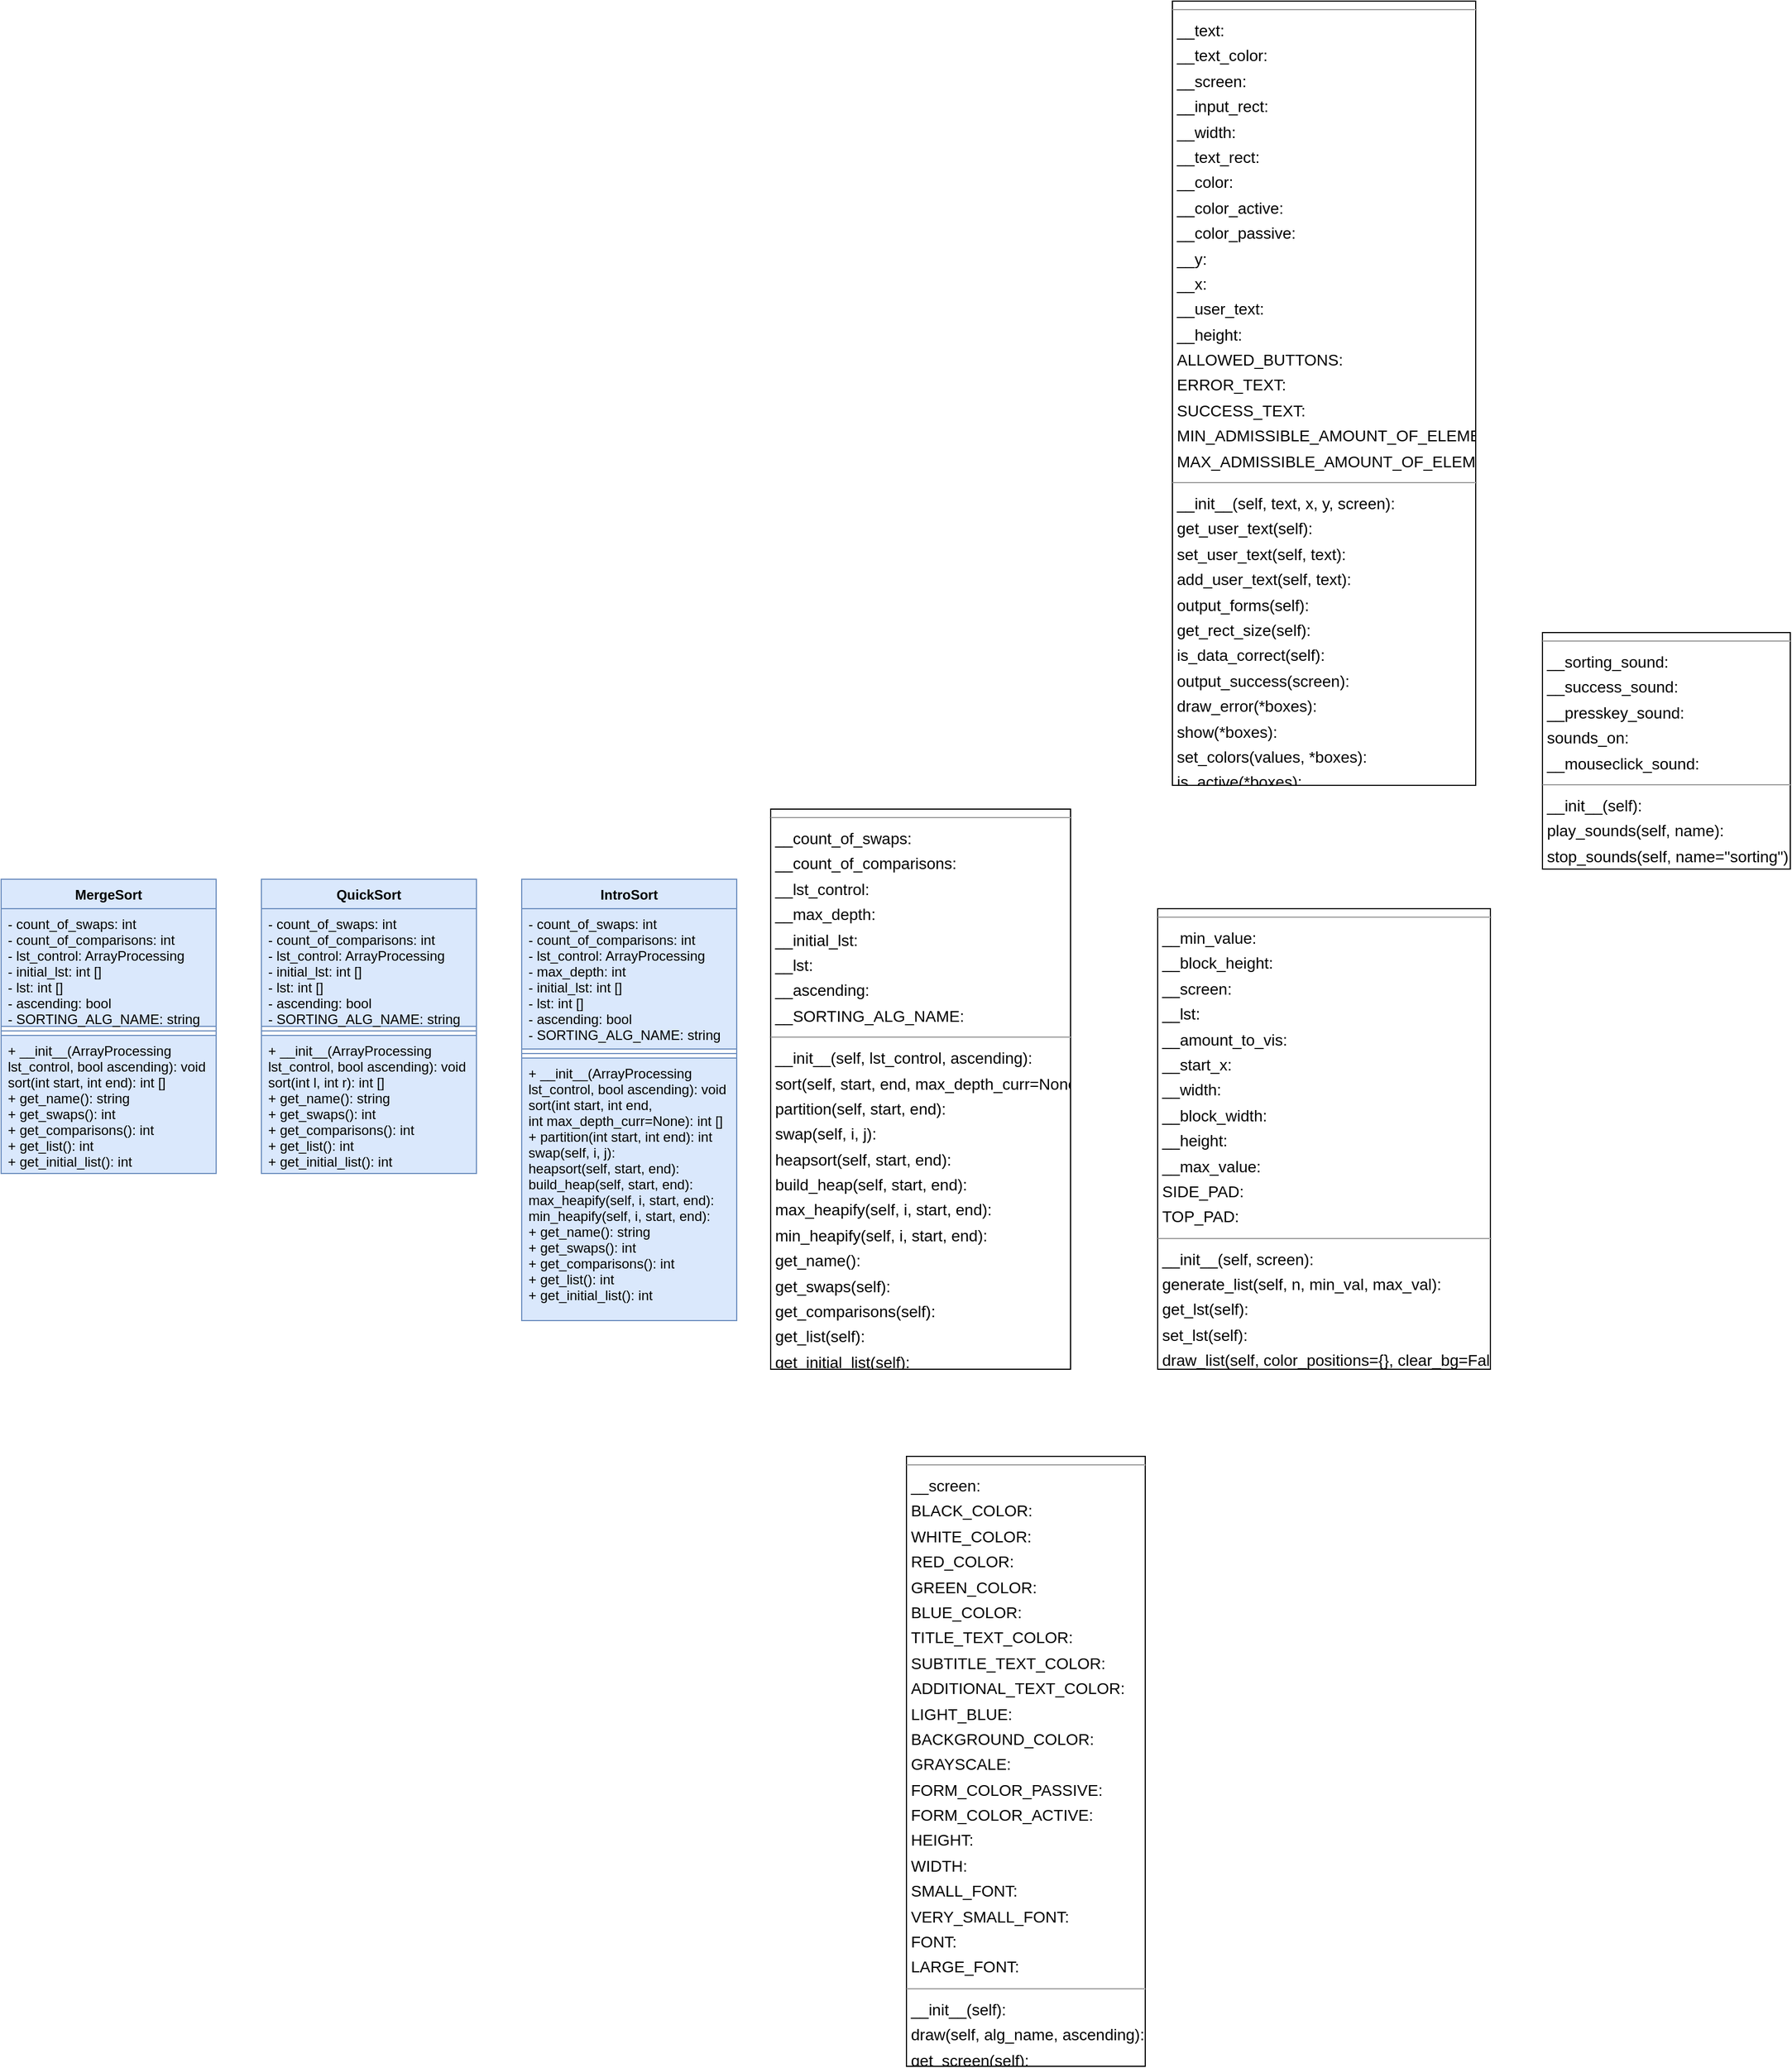 <mxfile version="18.1.2" type="device"><diagram id="shjJMVd5kphUIE4iP7nU" name="Page-1"><mxGraphModel dx="1393" dy="733" grid="1" gridSize="10" guides="1" tooltips="1" connect="1" arrows="1" fold="1" page="0" pageScale="1" pageWidth="827" pageHeight="1169" background="none" math="0" shadow="0"><root><mxCell id="0"/><mxCell id="1" parent="0"/><mxCell id="node0" value="&lt;p style=&quot;margin:0px;margin-top:4px;text-align:center;&quot;&gt;&lt;b&gt;&lt;/b&gt;&lt;/p&gt;&lt;hr size=&quot;1&quot;/&gt;&lt;p style=&quot;margin:0 0 0 4px;line-height:1.6;&quot;&gt; __min_value: &lt;br/&gt; __block_height: &lt;br/&gt; __screen: &lt;br/&gt; __lst: &lt;br/&gt; __amount_to_vis: &lt;br/&gt; __start_x: &lt;br/&gt; __width: &lt;br/&gt; __block_width: &lt;br/&gt; __height: &lt;br/&gt; __max_value: &lt;br/&gt; SIDE_PAD: &lt;br/&gt; TOP_PAD: &lt;/p&gt;&lt;hr size=&quot;1&quot;/&gt;&lt;p style=&quot;margin:0 0 0 4px;line-height:1.6;&quot;&gt; __init__(self, screen): &lt;br/&gt; generate_list(self, n, min_val, max_val): &lt;br/&gt; get_lst(self): &lt;br/&gt; set_lst(self): &lt;br/&gt; draw_list(self, color_positions={}, clear_bg=False): &lt;/p&gt;" style="verticalAlign=top;align=left;overflow=fill;fontSize=14;fontFamily=Helvetica;html=1;rounded=0;shadow=0;comic=0;labelBackgroundColor=none;strokeWidth=1;" parent="1" vertex="1"><mxGeometry x="452" y="456" width="294" height="407" as="geometry"/></mxCell><mxCell id="node1" value="&lt;p style=&quot;margin:0px;margin-top:4px;text-align:center;&quot;&gt;&lt;b&gt;&lt;/b&gt;&lt;/p&gt;&lt;hr size=&quot;1&quot;/&gt;&lt;p style=&quot;margin:0 0 0 4px;line-height:1.6;&quot;&gt; __screen: &lt;br/&gt; BLACK_COLOR: &lt;br/&gt; WHITE_COLOR: &lt;br/&gt; RED_COLOR: &lt;br/&gt; GREEN_COLOR: &lt;br/&gt; BLUE_COLOR: &lt;br/&gt; TITLE_TEXT_COLOR: &lt;br/&gt; SUBTITLE_TEXT_COLOR: &lt;br/&gt; ADDITIONAL_TEXT_COLOR: &lt;br/&gt; LIGHT_BLUE: &lt;br/&gt; BACKGROUND_COLOR: &lt;br/&gt; GRAYSCALE: &lt;br/&gt; FORM_COLOR_PASSIVE: &lt;br/&gt; FORM_COLOR_ACTIVE: &lt;br/&gt; HEIGHT: &lt;br/&gt; WIDTH: &lt;br/&gt; SMALL_FONT: &lt;br/&gt; VERY_SMALL_FONT: &lt;br/&gt; FONT: &lt;br/&gt; LARGE_FONT: &lt;/p&gt;&lt;hr size=&quot;1&quot;/&gt;&lt;p style=&quot;margin:0 0 0 4px;line-height:1.6;&quot;&gt; __init__(self): &lt;br/&gt; draw(self, alg_name, ascending): &lt;br/&gt; get_screen(self): &lt;/p&gt;" style="verticalAlign=top;align=left;overflow=fill;fontSize=14;fontFamily=Helvetica;html=1;rounded=0;shadow=0;comic=0;labelBackgroundColor=none;strokeWidth=1;" parent="1" vertex="1"><mxGeometry x="230" y="940" width="211" height="539" as="geometry"/></mxCell><mxCell id="node2" value="&lt;p style=&quot;margin:0px;margin-top:4px;text-align:center;&quot;&gt;&lt;b&gt;&lt;/b&gt;&lt;/p&gt;&lt;hr size=&quot;1&quot;/&gt;&lt;p style=&quot;margin:0 0 0 4px;line-height:1.6;&quot;&gt; __text: &lt;br/&gt; __text_color: &lt;br/&gt; __screen: &lt;br/&gt; __input_rect: &lt;br/&gt; __width: &lt;br/&gt; __text_rect: &lt;br/&gt; __color: &lt;br/&gt; __color_active: &lt;br/&gt; __color_passive: &lt;br/&gt; __y: &lt;br/&gt; __x: &lt;br/&gt; __user_text: &lt;br/&gt; __height: &lt;br/&gt; ALLOWED_BUTTONS: &lt;br/&gt; ERROR_TEXT: &lt;br/&gt; SUCCESS_TEXT: &lt;br/&gt; MIN_ADMISSIBLE_AMOUNT_OF_ELEMENTS: &lt;br/&gt; MAX_ADMISSIBLE_AMOUNT_OF_ELEMENTS: &lt;/p&gt;&lt;hr size=&quot;1&quot;/&gt;&lt;p style=&quot;margin:0 0 0 4px;line-height:1.6;&quot;&gt; __init__(self, text, x, y, screen): &lt;br/&gt; get_user_text(self): &lt;br/&gt; set_user_text(self, text): &lt;br/&gt; add_user_text(self, text): &lt;br/&gt; output_forms(self): &lt;br/&gt; get_rect_size(self): &lt;br/&gt; is_data_correct(self): &lt;br/&gt; output_success(screen): &lt;br/&gt; draw_error(*boxes): &lt;br/&gt; show(*boxes): &lt;br/&gt; set_colors(values, *boxes): &lt;br/&gt; is_active(*boxes): &lt;/p&gt;" style="verticalAlign=top;align=left;overflow=fill;fontSize=14;fontFamily=Helvetica;html=1;rounded=0;shadow=0;comic=0;labelBackgroundColor=none;strokeWidth=1;" parent="1" vertex="1"><mxGeometry x="465" y="-346" width="268" height="693" as="geometry"/></mxCell><mxCell id="node3" value="&lt;p style=&quot;margin:0px;margin-top:4px;text-align:center;&quot;&gt;&lt;b&gt;&lt;/b&gt;&lt;/p&gt;&lt;hr size=&quot;1&quot;/&gt;&lt;p style=&quot;margin:0 0 0 4px;line-height:1.6;&quot;&gt; __count_of_swaps: &lt;br/&gt; __count_of_comparisons: &lt;br/&gt; __lst_control: &lt;br/&gt; __max_depth: &lt;br/&gt; __initial_lst: &lt;br/&gt; __lst: &lt;br/&gt; __ascending: &lt;br/&gt; __SORTING_ALG_NAME: &lt;/p&gt;&lt;hr size=&quot;1&quot;/&gt;&lt;p style=&quot;margin:0 0 0 4px;line-height:1.6;&quot;&gt; __init__(self, lst_control, ascending): &lt;br/&gt; sort(self, start, end, max_depth_curr=None): &lt;br/&gt; partition(self, start, end): &lt;br/&gt; swap(self, i, j): &lt;br/&gt; heapsort(self, start, end): &lt;br/&gt; build_heap(self, start, end): &lt;br/&gt; max_heapify(self, i, start, end): &lt;br/&gt; min_heapify(self, i, start, end): &lt;br/&gt; get_name(): &lt;br/&gt; get_swaps(self): &lt;br/&gt; get_comparisons(self): &lt;br/&gt; get_list(self): &lt;br/&gt; get_initial_list(self): &lt;/p&gt;" style="verticalAlign=top;align=left;overflow=fill;fontSize=14;fontFamily=Helvetica;html=1;rounded=0;shadow=0;comic=0;labelBackgroundColor=none;strokeWidth=1;" parent="1" vertex="1"><mxGeometry x="110" y="368" width="265" height="495" as="geometry"/></mxCell><mxCell id="node6" value="&lt;p style=&quot;margin:0px;margin-top:4px;text-align:center;&quot;&gt;&lt;b&gt;&lt;/b&gt;&lt;/p&gt;&lt;hr size=&quot;1&quot;/&gt;&lt;p style=&quot;margin:0 0 0 4px;line-height:1.6;&quot;&gt; __sorting_sound: &lt;br/&gt; __success_sound: &lt;br/&gt; __presskey_sound: &lt;br/&gt; sounds_on: &lt;br/&gt; __mouseclick_sound: &lt;/p&gt;&lt;hr size=&quot;1&quot;/&gt;&lt;p style=&quot;margin:0 0 0 4px;line-height:1.6;&quot;&gt; __init__(self): &lt;br/&gt; play_sounds(self, name): &lt;br/&gt; stop_sounds(self, name=&amp;quot;sorting&amp;quot;): &lt;/p&gt;" style="verticalAlign=top;align=left;overflow=fill;fontSize=14;fontFamily=Helvetica;html=1;rounded=0;shadow=0;comic=0;labelBackgroundColor=none;strokeWidth=1;" parent="1" vertex="1"><mxGeometry x="792" y="212" width="219" height="209" as="geometry"/></mxCell><mxCell id="knkQNN7ewj1_ufX1E-2l-4" value="MergeSort" style="swimlane;fontStyle=1;align=center;verticalAlign=top;childLayout=stackLayout;horizontal=1;startSize=26;horizontalStack=0;resizeParent=1;resizeParentMax=0;resizeLast=0;collapsible=1;marginBottom=0;fillColor=#dae8fc;strokeColor=#6c8ebf;" vertex="1" parent="1"><mxGeometry x="-570" y="430" width="190" height="260" as="geometry"/></mxCell><mxCell id="knkQNN7ewj1_ufX1E-2l-5" value="- count_of_swaps: int&#10;- count_of_comparisons: int&#10;- lst_control: ArrayProcessing&#10;- initial_lst: int []&#10;- lst: int []&#10;- ascending: bool&#10;- SORTING_ALG_NAME: string" style="text;strokeColor=#6c8ebf;fillColor=#dae8fc;align=left;verticalAlign=top;spacingLeft=4;spacingRight=4;overflow=hidden;rotatable=0;points=[[0,0.5],[1,0.5]];portConstraint=eastwest;" vertex="1" parent="knkQNN7ewj1_ufX1E-2l-4"><mxGeometry y="26" width="190" height="104" as="geometry"/></mxCell><mxCell id="knkQNN7ewj1_ufX1E-2l-6" value="" style="line;strokeWidth=1;fillColor=#dae8fc;align=left;verticalAlign=middle;spacingTop=-1;spacingLeft=3;spacingRight=3;rotatable=0;labelPosition=right;points=[];portConstraint=eastwest;strokeColor=#6c8ebf;" vertex="1" parent="knkQNN7ewj1_ufX1E-2l-4"><mxGeometry y="130" width="190" height="8" as="geometry"/></mxCell><mxCell id="knkQNN7ewj1_ufX1E-2l-7" value="+ __init__(ArrayProcessing&#10;lst_control, bool ascending): void&#10;sort(int start, int end): int []&#10;+ get_name(): string&#10;+ get_swaps(): int&#10;+ get_comparisons(): int&#10;+ get_list(): int&#10;+ get_initial_list(): int" style="text;strokeColor=#6c8ebf;fillColor=#dae8fc;align=left;verticalAlign=top;spacingLeft=4;spacingRight=4;overflow=hidden;rotatable=0;points=[[0,0.5],[1,0.5]];portConstraint=eastwest;" vertex="1" parent="knkQNN7ewj1_ufX1E-2l-4"><mxGeometry y="138" width="190" height="122" as="geometry"/></mxCell><mxCell id="knkQNN7ewj1_ufX1E-2l-8" value="QuickSort" style="swimlane;fontStyle=1;align=center;verticalAlign=top;childLayout=stackLayout;horizontal=1;startSize=26;horizontalStack=0;resizeParent=1;resizeParentMax=0;resizeLast=0;collapsible=1;marginBottom=0;fillColor=#dae8fc;strokeColor=#6c8ebf;" vertex="1" parent="1"><mxGeometry x="-340" y="430" width="190" height="260" as="geometry"/></mxCell><mxCell id="knkQNN7ewj1_ufX1E-2l-9" value="- count_of_swaps: int&#10;- count_of_comparisons: int&#10;- lst_control: ArrayProcessing&#10;- initial_lst: int []&#10;- lst: int []&#10;- ascending: bool&#10;- SORTING_ALG_NAME: string" style="text;strokeColor=#6c8ebf;fillColor=#dae8fc;align=left;verticalAlign=top;spacingLeft=4;spacingRight=4;overflow=hidden;rotatable=0;points=[[0,0.5],[1,0.5]];portConstraint=eastwest;" vertex="1" parent="knkQNN7ewj1_ufX1E-2l-8"><mxGeometry y="26" width="190" height="104" as="geometry"/></mxCell><mxCell id="knkQNN7ewj1_ufX1E-2l-10" value="" style="line;strokeWidth=1;fillColor=#dae8fc;align=left;verticalAlign=middle;spacingTop=-1;spacingLeft=3;spacingRight=3;rotatable=0;labelPosition=right;points=[];portConstraint=eastwest;strokeColor=#6c8ebf;" vertex="1" parent="knkQNN7ewj1_ufX1E-2l-8"><mxGeometry y="130" width="190" height="8" as="geometry"/></mxCell><mxCell id="knkQNN7ewj1_ufX1E-2l-11" value="+ __init__(ArrayProcessing&#10;lst_control, bool ascending): void&#10;sort(int l, int r): int []&#10;+ get_name(): string&#10;+ get_swaps(): int&#10;+ get_comparisons(): int&#10;+ get_list(): int&#10;+ get_initial_list(): int" style="text;strokeColor=#6c8ebf;fillColor=#dae8fc;align=left;verticalAlign=top;spacingLeft=4;spacingRight=4;overflow=hidden;rotatable=0;points=[[0,0.5],[1,0.5]];portConstraint=eastwest;" vertex="1" parent="knkQNN7ewj1_ufX1E-2l-8"><mxGeometry y="138" width="190" height="122" as="geometry"/></mxCell><mxCell id="knkQNN7ewj1_ufX1E-2l-12" value="IntroSort" style="swimlane;fontStyle=1;align=center;verticalAlign=top;childLayout=stackLayout;horizontal=1;startSize=26;horizontalStack=0;resizeParent=1;resizeParentMax=0;resizeLast=0;collapsible=1;marginBottom=0;fillColor=#dae8fc;strokeColor=#6c8ebf;" vertex="1" parent="1"><mxGeometry x="-110" y="430" width="190" height="390" as="geometry"/></mxCell><mxCell id="knkQNN7ewj1_ufX1E-2l-13" value="- count_of_swaps: int&#10;- count_of_comparisons: int&#10;- lst_control: ArrayProcessing&#10;- max_depth: int&#10;- initial_lst: int []&#10;- lst: int []&#10;- ascending: bool&#10;- SORTING_ALG_NAME: string" style="text;strokeColor=#6c8ebf;fillColor=#dae8fc;align=left;verticalAlign=top;spacingLeft=4;spacingRight=4;overflow=hidden;rotatable=0;points=[[0,0.5],[1,0.5]];portConstraint=eastwest;" vertex="1" parent="knkQNN7ewj1_ufX1E-2l-12"><mxGeometry y="26" width="190" height="124" as="geometry"/></mxCell><mxCell id="knkQNN7ewj1_ufX1E-2l-14" value="" style="line;strokeWidth=1;fillColor=#dae8fc;align=left;verticalAlign=middle;spacingTop=-1;spacingLeft=3;spacingRight=3;rotatable=0;labelPosition=right;points=[];portConstraint=eastwest;strokeColor=#6c8ebf;" vertex="1" parent="knkQNN7ewj1_ufX1E-2l-12"><mxGeometry y="150" width="190" height="8" as="geometry"/></mxCell><mxCell id="knkQNN7ewj1_ufX1E-2l-15" value="+ __init__(ArrayProcessing&#10;lst_control, bool ascending): void&#10;sort(int start, int end,&#10;int max_depth_curr=None): int []&#10;+ partition(int start, int end): int&#10;swap(self, i, j):&#10;heapsort(self, start, end):&#10;build_heap(self, start, end):&#10;max_heapify(self, i, start, end):&#10;min_heapify(self, i, start, end):&#10;+ get_name(): string&#10;+ get_swaps(): int&#10;+ get_comparisons(): int&#10;+ get_list(): int&#10;+ get_initial_list(): int" style="text;strokeColor=#6c8ebf;fillColor=#dae8fc;align=left;verticalAlign=top;spacingLeft=4;spacingRight=4;overflow=hidden;rotatable=0;points=[[0,0.5],[1,0.5]];portConstraint=eastwest;" vertex="1" parent="knkQNN7ewj1_ufX1E-2l-12"><mxGeometry y="158" width="190" height="232" as="geometry"/></mxCell></root></mxGraphModel></diagram></mxfile>